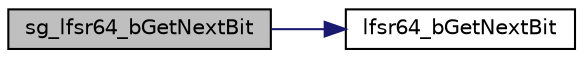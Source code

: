digraph "sg_lfsr64_bGetNextBit"
{
 // INTERACTIVE_SVG=YES
 // LATEX_PDF_SIZE
  bgcolor="transparent";
  edge [fontname="Helvetica",fontsize="10",labelfontname="Helvetica",labelfontsize="10"];
  node [fontname="Helvetica",fontsize="10",shape=record];
  rankdir="LR";
  Node1 [label="sg_lfsr64_bGetNextBit",height=0.2,width=0.4,color="black", fillcolor="grey75", style="filled", fontcolor="black",tooltip="Get the next bit in the SG64 pseudo random binary sequence."];
  Node1 -> Node2 [color="midnightblue",fontsize="10",style="solid",fontname="Helvetica"];
  Node2 [label="lfsr64_bGetNextBit",height=0.2,width=0.4,color="black",URL="$lfsr_8c.html#aee13fbdc90bb4a7dd1683836555dbecb",tooltip="Get the next bit in the LFSR64 pseudo random binary sequence."];
}
